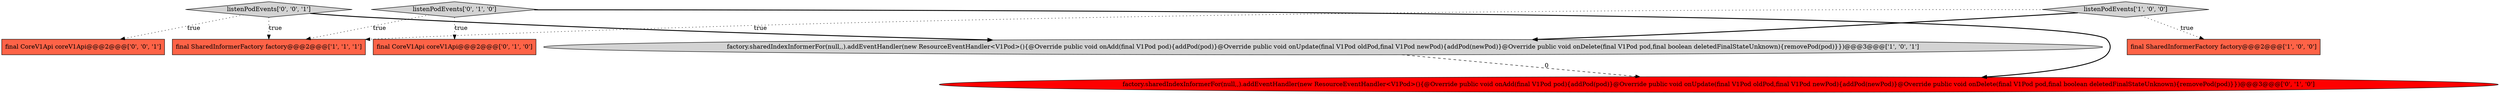digraph {
3 [style = filled, label = "final SharedInformerFactory factory@@@2@@@['1', '1', '1']", fillcolor = tomato, shape = box image = "AAA0AAABBB1BBB"];
4 [style = filled, label = "final CoreV1Api coreV1Api@@@2@@@['0', '1', '0']", fillcolor = tomato, shape = box image = "AAA0AAABBB2BBB"];
8 [style = filled, label = "listenPodEvents['0', '0', '1']", fillcolor = lightgray, shape = diamond image = "AAA0AAABBB3BBB"];
2 [style = filled, label = "final SharedInformerFactory factory@@@2@@@['1', '0', '0']", fillcolor = tomato, shape = box image = "AAA0AAABBB1BBB"];
7 [style = filled, label = "final CoreV1Api coreV1Api@@@2@@@['0', '0', '1']", fillcolor = tomato, shape = box image = "AAA0AAABBB3BBB"];
6 [style = filled, label = "listenPodEvents['0', '1', '0']", fillcolor = lightgray, shape = diamond image = "AAA0AAABBB2BBB"];
5 [style = filled, label = "factory.sharedIndexInformerFor(null,,).addEventHandler(new ResourceEventHandler<V1Pod>(){@Override public void onAdd(final V1Pod pod){addPod(pod)}@Override public void onUpdate(final V1Pod oldPod,final V1Pod newPod){addPod(newPod)}@Override public void onDelete(final V1Pod pod,final boolean deletedFinalStateUnknown){removePod(pod)}})@@@3@@@['0', '1', '0']", fillcolor = red, shape = ellipse image = "AAA1AAABBB2BBB"];
1 [style = filled, label = "factory.sharedIndexInformerFor(null,,).addEventHandler(new ResourceEventHandler<V1Pod>(){@Override public void onAdd(final V1Pod pod){addPod(pod)}@Override public void onUpdate(final V1Pod oldPod,final V1Pod newPod){addPod(newPod)}@Override public void onDelete(final V1Pod pod,final boolean deletedFinalStateUnknown){removePod(pod)}})@@@3@@@['1', '0', '1']", fillcolor = lightgray, shape = ellipse image = "AAA0AAABBB1BBB"];
0 [style = filled, label = "listenPodEvents['1', '0', '0']", fillcolor = lightgray, shape = diamond image = "AAA0AAABBB1BBB"];
8->1 [style = bold, label=""];
8->7 [style = dotted, label="true"];
6->5 [style = bold, label=""];
0->3 [style = dotted, label="true"];
0->2 [style = dotted, label="true"];
1->5 [style = dashed, label="0"];
6->3 [style = dotted, label="true"];
6->4 [style = dotted, label="true"];
0->1 [style = bold, label=""];
8->3 [style = dotted, label="true"];
}
